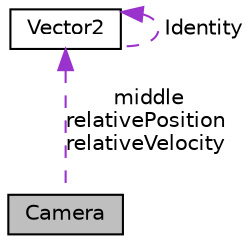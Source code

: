 digraph "Camera"
{
 // LATEX_PDF_SIZE
  edge [fontname="Helvetica",fontsize="10",labelfontname="Helvetica",labelfontsize="10"];
  node [fontname="Helvetica",fontsize="10",shape=record];
  Node1 [label="Camera",height=0.2,width=0.4,color="black", fillcolor="grey75", style="filled", fontcolor="black",tooltip=" "];
  Node2 -> Node1 [dir="back",color="darkorchid3",fontsize="10",style="dashed",label=" middle\nrelativePosition\nrelativeVelocity" ,fontname="Helvetica"];
  Node2 [label="Vector2",height=0.2,width=0.4,color="black", fillcolor="white", style="filled",URL="$struct_vector2.html",tooltip=" "];
  Node2 -> Node2 [dir="back",color="darkorchid3",fontsize="10",style="dashed",label=" Identity" ,fontname="Helvetica"];
}
